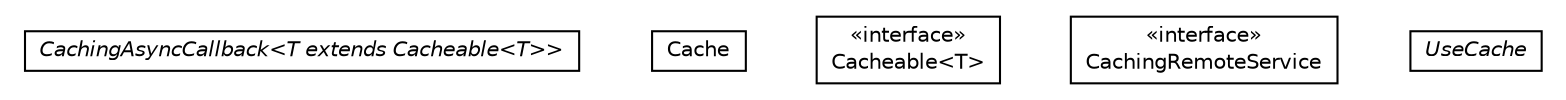 #!/usr/local/bin/dot
#
# Class diagram 
# Generated by UMLGraph version 5.4 (http://www.umlgraph.org/)
#

digraph G {
	edge [fontname="Helvetica",fontsize=10,labelfontname="Helvetica",labelfontsize=10];
	node [fontname="Helvetica",fontsize=10,shape=plaintext];
	nodesep=0.25;
	ranksep=0.5;
	// hu.sch.kfc.client.cache.CachingAsyncCallback<T extends hu.sch.kfc.client.cache.Cacheable<T>>
	c1078 [label=<<table title="hu.sch.kfc.client.cache.CachingAsyncCallback" border="0" cellborder="1" cellspacing="0" cellpadding="2" port="p" href="./CachingAsyncCallback.html">
		<tr><td><table border="0" cellspacing="0" cellpadding="1">
<tr><td align="center" balign="center"><font face="Helvetica-Oblique"> CachingAsyncCallback&lt;T extends Cacheable&lt;T&gt;&gt; </font></td></tr>
		</table></td></tr>
		</table>>, URL="./CachingAsyncCallback.html", fontname="Helvetica", fontcolor="black", fontsize=10.0];
	// hu.sch.kfc.client.cache.Cache
	c1079 [label=<<table title="hu.sch.kfc.client.cache.Cache" border="0" cellborder="1" cellspacing="0" cellpadding="2" port="p" href="./Cache.html">
		<tr><td><table border="0" cellspacing="0" cellpadding="1">
<tr><td align="center" balign="center"> Cache </td></tr>
		</table></td></tr>
		</table>>, URL="./Cache.html", fontname="Helvetica", fontcolor="black", fontsize=10.0];
	// hu.sch.kfc.client.cache.Cacheable<T>
	c1080 [label=<<table title="hu.sch.kfc.client.cache.Cacheable" border="0" cellborder="1" cellspacing="0" cellpadding="2" port="p" href="./Cacheable.html">
		<tr><td><table border="0" cellspacing="0" cellpadding="1">
<tr><td align="center" balign="center"> &#171;interface&#187; </td></tr>
<tr><td align="center" balign="center"> Cacheable&lt;T&gt; </td></tr>
		</table></td></tr>
		</table>>, URL="./Cacheable.html", fontname="Helvetica", fontcolor="black", fontsize=10.0];
	// hu.sch.kfc.client.cache.CachingRemoteService
	c1081 [label=<<table title="hu.sch.kfc.client.cache.CachingRemoteService" border="0" cellborder="1" cellspacing="0" cellpadding="2" port="p" href="./CachingRemoteService.html">
		<tr><td><table border="0" cellspacing="0" cellpadding="1">
<tr><td align="center" balign="center"> &#171;interface&#187; </td></tr>
<tr><td align="center" balign="center"> CachingRemoteService </td></tr>
		</table></td></tr>
		</table>>, URL="./CachingRemoteService.html", fontname="Helvetica", fontcolor="black", fontsize=10.0];
	// hu.sch.kfc.client.cache.UseCache
	c1082 [label=<<table title="hu.sch.kfc.client.cache.UseCache" border="0" cellborder="1" cellspacing="0" cellpadding="2" port="p" href="./UseCache.html">
		<tr><td><table border="0" cellspacing="0" cellpadding="1">
<tr><td align="center" balign="center"><font face="Helvetica-Oblique"> UseCache </font></td></tr>
		</table></td></tr>
		</table>>, URL="./UseCache.html", fontname="Helvetica", fontcolor="black", fontsize=10.0];
}

